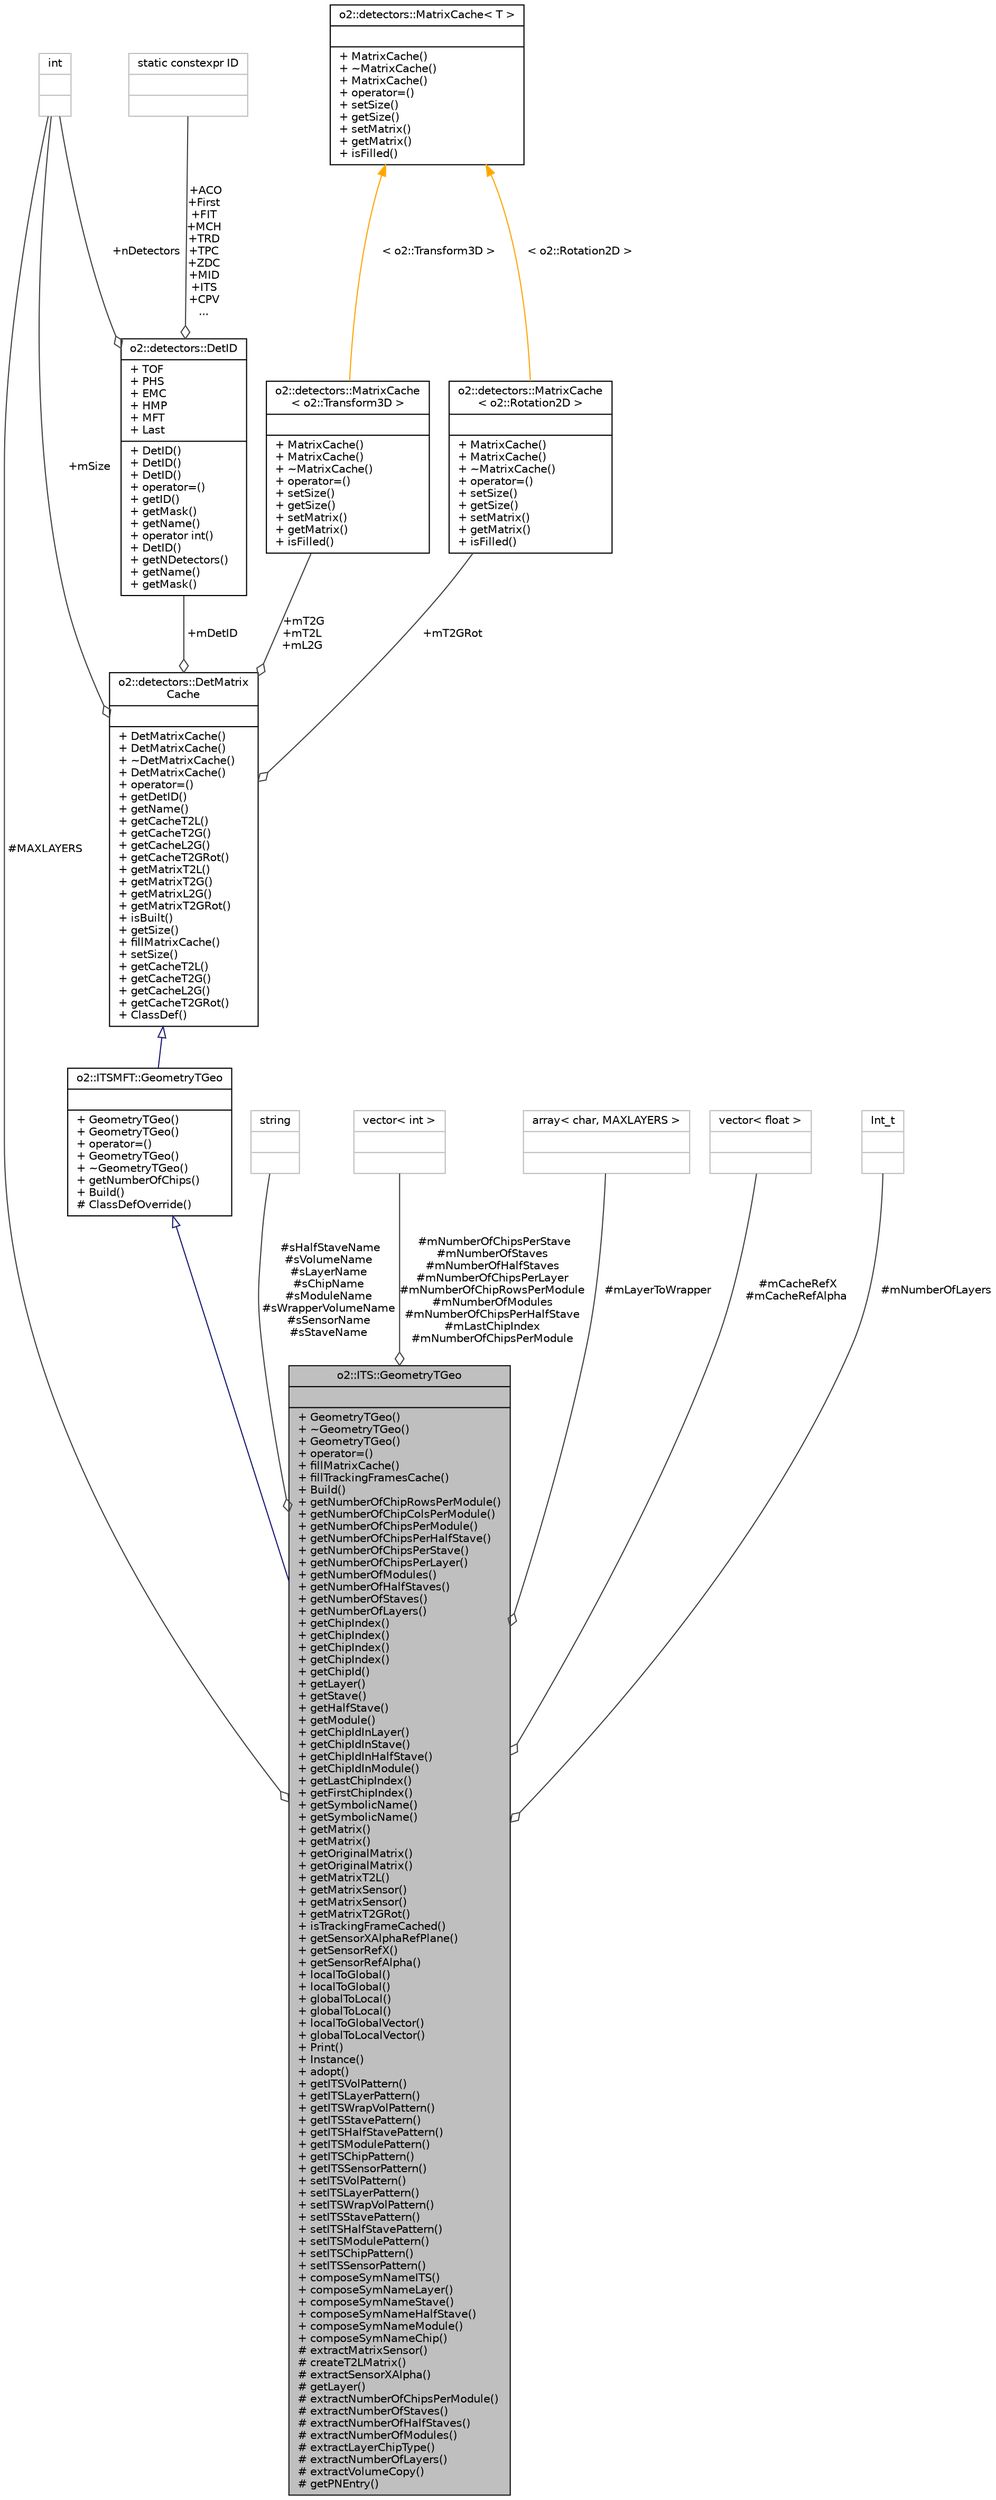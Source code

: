 digraph "o2::ITS::GeometryTGeo"
{
 // INTERACTIVE_SVG=YES
  bgcolor="transparent";
  edge [fontname="Helvetica",fontsize="10",labelfontname="Helvetica",labelfontsize="10"];
  node [fontname="Helvetica",fontsize="10",shape=record];
  Node1 [label="{o2::ITS::GeometryTGeo\n||+ GeometryTGeo()\l+ ~GeometryTGeo()\l+ GeometryTGeo()\l+ operator=()\l+ fillMatrixCache()\l+ fillTrackingFramesCache()\l+ Build()\l+ getNumberOfChipRowsPerModule()\l+ getNumberOfChipColsPerModule()\l+ getNumberOfChipsPerModule()\l+ getNumberOfChipsPerHalfStave()\l+ getNumberOfChipsPerStave()\l+ getNumberOfChipsPerLayer()\l+ getNumberOfModules()\l+ getNumberOfHalfStaves()\l+ getNumberOfStaves()\l+ getNumberOfLayers()\l+ getChipIndex()\l+ getChipIndex()\l+ getChipIndex()\l+ getChipIndex()\l+ getChipId()\l+ getLayer()\l+ getStave()\l+ getHalfStave()\l+ getModule()\l+ getChipIdInLayer()\l+ getChipIdInStave()\l+ getChipIdInHalfStave()\l+ getChipIdInModule()\l+ getLastChipIndex()\l+ getFirstChipIndex()\l+ getSymbolicName()\l+ getSymbolicName()\l+ getMatrix()\l+ getMatrix()\l+ getOriginalMatrix()\l+ getOriginalMatrix()\l+ getMatrixT2L()\l+ getMatrixSensor()\l+ getMatrixSensor()\l+ getMatrixT2GRot()\l+ isTrackingFrameCached()\l+ getSensorXAlphaRefPlane()\l+ getSensorRefX()\l+ getSensorRefAlpha()\l+ localToGlobal()\l+ localToGlobal()\l+ globalToLocal()\l+ globalToLocal()\l+ localToGlobalVector()\l+ globalToLocalVector()\l+ Print()\l+ Instance()\l+ adopt()\l+ getITSVolPattern()\l+ getITSLayerPattern()\l+ getITSWrapVolPattern()\l+ getITSStavePattern()\l+ getITSHalfStavePattern()\l+ getITSModulePattern()\l+ getITSChipPattern()\l+ getITSSensorPattern()\l+ setITSVolPattern()\l+ setITSLayerPattern()\l+ setITSWrapVolPattern()\l+ setITSStavePattern()\l+ setITSHalfStavePattern()\l+ setITSModulePattern()\l+ setITSChipPattern()\l+ setITSSensorPattern()\l+ composeSymNameITS()\l+ composeSymNameLayer()\l+ composeSymNameStave()\l+ composeSymNameHalfStave()\l+ composeSymNameModule()\l+ composeSymNameChip()\l# extractMatrixSensor()\l# createT2LMatrix()\l# extractSensorXAlpha()\l# getLayer()\l# extractNumberOfChipsPerModule()\l# extractNumberOfStaves()\l# extractNumberOfHalfStaves()\l# extractNumberOfModules()\l# extractLayerChipType()\l# extractNumberOfLayers()\l# extractVolumeCopy()\l# getPNEntry()\l}",height=0.2,width=0.4,color="black", fillcolor="grey75", style="filled" fontcolor="black"];
  Node2 -> Node1 [dir="back",color="midnightblue",fontsize="10",style="solid",arrowtail="onormal",fontname="Helvetica"];
  Node2 [label="{o2::ITSMFT::GeometryTGeo\n||+ GeometryTGeo()\l+ GeometryTGeo()\l+ operator=()\l+ GeometryTGeo()\l+ ~GeometryTGeo()\l+ getNumberOfChips()\l+ Build()\l# ClassDefOverride()\l}",height=0.2,width=0.4,color="black",URL="$d7/d98/classo2_1_1ITSMFT_1_1GeometryTGeo.html"];
  Node3 -> Node2 [dir="back",color="midnightblue",fontsize="10",style="solid",arrowtail="onormal",fontname="Helvetica"];
  Node3 [label="{o2::detectors::DetMatrix\lCache\n||+ DetMatrixCache()\l+ DetMatrixCache()\l+ ~DetMatrixCache()\l+ DetMatrixCache()\l+ operator=()\l+ getDetID()\l+ getName()\l+ getCacheT2L()\l+ getCacheT2G()\l+ getCacheL2G()\l+ getCacheT2GRot()\l+ getMatrixT2L()\l+ getMatrixT2G()\l+ getMatrixL2G()\l+ getMatrixT2GRot()\l+ isBuilt()\l+ getSize()\l+ fillMatrixCache()\l+ setSize()\l+ getCacheT2L()\l+ getCacheT2G()\l+ getCacheL2G()\l+ getCacheT2GRot()\l+ ClassDef()\l}",height=0.2,width=0.4,color="black",URL="$df/d06/classo2_1_1detectors_1_1DetMatrixCache.html"];
  Node4 -> Node3 [color="grey25",fontsize="10",style="solid",label=" +mDetID" ,arrowhead="odiamond",fontname="Helvetica"];
  Node4 [label="{o2::detectors::DetID\n|+ TOF\l+ PHS\l+ EMC\l+ HMP\l+ MFT\l+ Last\l|+ DetID()\l+ DetID()\l+ DetID()\l+ operator=()\l+ getID()\l+ getMask()\l+ getName()\l+ operator int()\l+ DetID()\l+ getNDetectors()\l+ getName()\l+ getMask()\l}",height=0.2,width=0.4,color="black",URL="$d6/dd5/classo2_1_1detectors_1_1DetID.html",tooltip="Static class with identifiers, bitmasks and names for ALICE detectors. "];
  Node5 -> Node4 [color="grey25",fontsize="10",style="solid",label=" +ACO\n+First\n+FIT\n+MCH\n+TRD\n+TPC\n+ZDC\n+MID\n+ITS\n+CPV\n..." ,arrowhead="odiamond",fontname="Helvetica"];
  Node5 [label="{static constexpr ID\n||}",height=0.2,width=0.4,color="grey75"];
  Node6 -> Node4 [color="grey25",fontsize="10",style="solid",label=" +nDetectors" ,arrowhead="odiamond",fontname="Helvetica"];
  Node6 [label="{int\n||}",height=0.2,width=0.4,color="grey75"];
  Node7 -> Node3 [color="grey25",fontsize="10",style="solid",label=" +mT2G\n+mT2L\n+mL2G" ,arrowhead="odiamond",fontname="Helvetica"];
  Node7 [label="{o2::detectors::MatrixCache\l\< o2::Transform3D \>\n||+ MatrixCache()\l+ MatrixCache()\l+ ~MatrixCache()\l+ operator=()\l+ setSize()\l+ getSize()\l+ setMatrix()\l+ getMatrix()\l+ isFilled()\l}",height=0.2,width=0.4,color="black",URL="$d4/daa/classo2_1_1detectors_1_1MatrixCache.html"];
  Node8 -> Node7 [dir="back",color="orange",fontsize="10",style="solid",label=" \< o2::Transform3D \>" ,fontname="Helvetica"];
  Node8 [label="{o2::detectors::MatrixCache\< T \>\n||+ MatrixCache()\l+ ~MatrixCache()\l+ MatrixCache()\l+ operator=()\l+ setSize()\l+ getSize()\l+ setMatrix()\l+ getMatrix()\l+ isFilled()\l}",height=0.2,width=0.4,color="black",URL="$d4/daa/classo2_1_1detectors_1_1MatrixCache.html",tooltip="MatrixCache is a vector of cached transform matrices (per sensor) for specific Transformation type..."];
  Node6 -> Node3 [color="grey25",fontsize="10",style="solid",label=" +mSize" ,arrowhead="odiamond",fontname="Helvetica"];
  Node9 -> Node3 [color="grey25",fontsize="10",style="solid",label=" +mT2GRot" ,arrowhead="odiamond",fontname="Helvetica"];
  Node9 [label="{o2::detectors::MatrixCache\l\< o2::Rotation2D \>\n||+ MatrixCache()\l+ MatrixCache()\l+ ~MatrixCache()\l+ operator=()\l+ setSize()\l+ getSize()\l+ setMatrix()\l+ getMatrix()\l+ isFilled()\l}",height=0.2,width=0.4,color="black",URL="$d4/daa/classo2_1_1detectors_1_1MatrixCache.html"];
  Node8 -> Node9 [dir="back",color="orange",fontsize="10",style="solid",label=" \< o2::Rotation2D \>" ,fontname="Helvetica"];
  Node10 -> Node1 [color="grey25",fontsize="10",style="solid",label=" #sHalfStaveName\n#sVolumeName\n#sLayerName\n#sChipName\n#sModuleName\n#sWrapperVolumeName\n#sSensorName\n#sStaveName" ,arrowhead="odiamond",fontname="Helvetica"];
  Node10 [label="{string\n||}",height=0.2,width=0.4,color="grey75"];
  Node11 -> Node1 [color="grey25",fontsize="10",style="solid",label=" #mNumberOfChipsPerStave\n#mNumberOfStaves\n#mNumberOfHalfStaves\n#mNumberOfChipsPerLayer\n#mNumberOfChipRowsPerModule\n#mNumberOfModules\n#mNumberOfChipsPerHalfStave\n#mLastChipIndex\n#mNumberOfChipsPerModule" ,arrowhead="odiamond",fontname="Helvetica"];
  Node11 [label="{vector\< int \>\n||}",height=0.2,width=0.4,color="grey75"];
  Node12 -> Node1 [color="grey25",fontsize="10",style="solid",label=" #mLayerToWrapper" ,arrowhead="odiamond",fontname="Helvetica"];
  Node12 [label="{array\< char, MAXLAYERS \>\n||}",height=0.2,width=0.4,color="grey75"];
  Node6 -> Node1 [color="grey25",fontsize="10",style="solid",label=" #MAXLAYERS" ,arrowhead="odiamond",fontname="Helvetica"];
  Node13 -> Node1 [color="grey25",fontsize="10",style="solid",label=" #mCacheRefX\n#mCacheRefAlpha" ,arrowhead="odiamond",fontname="Helvetica"];
  Node13 [label="{vector\< float \>\n||}",height=0.2,width=0.4,color="grey75"];
  Node14 -> Node1 [color="grey25",fontsize="10",style="solid",label=" #mNumberOfLayers" ,arrowhead="odiamond",fontname="Helvetica"];
  Node14 [label="{Int_t\n||}",height=0.2,width=0.4,color="grey75"];
}
